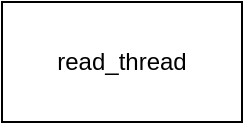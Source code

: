 <mxfile>
    <diagram id="bYrBh6CPyKpVd3JI4rGo" name="第 1 页">
        <mxGraphModel dx="1374" dy="790" grid="1" gridSize="10" guides="1" tooltips="1" connect="1" arrows="1" fold="1" page="1" pageScale="1" pageWidth="827" pageHeight="1169" math="0" shadow="0">
            <root>
                <mxCell id="0"/>
                <mxCell id="1" parent="0"/>
                <mxCell id="2" value="read_thread" style="rounded=0;whiteSpace=wrap;html=1;" vertex="1" parent="1">
                    <mxGeometry x="10" y="525" width="120" height="60" as="geometry"/>
                </mxCell>
            </root>
        </mxGraphModel>
    </diagram>
</mxfile>
